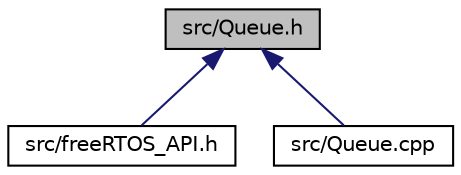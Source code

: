 digraph "src/Queue.h"
{
 // LATEX_PDF_SIZE
  edge [fontname="Helvetica",fontsize="10",labelfontname="Helvetica",labelfontsize="10"];
  node [fontname="Helvetica",fontsize="10",shape=record];
  Node1 [label="src/Queue.h",height=0.2,width=0.4,color="black", fillcolor="grey75", style="filled", fontcolor="black",tooltip=" "];
  Node1 -> Node2 [dir="back",color="midnightblue",fontsize="10",style="solid",fontname="Helvetica"];
  Node2 [label="src/freeRTOS_API.h",height=0.2,width=0.4,color="black", fillcolor="white", style="filled",URL="$free_r_t_o_s___a_p_i_8h.html",tooltip=" "];
  Node1 -> Node3 [dir="back",color="midnightblue",fontsize="10",style="solid",fontname="Helvetica"];
  Node3 [label="src/Queue.cpp",height=0.2,width=0.4,color="black", fillcolor="white", style="filled",URL="$_queue_8cpp.html",tooltip=" "];
}
